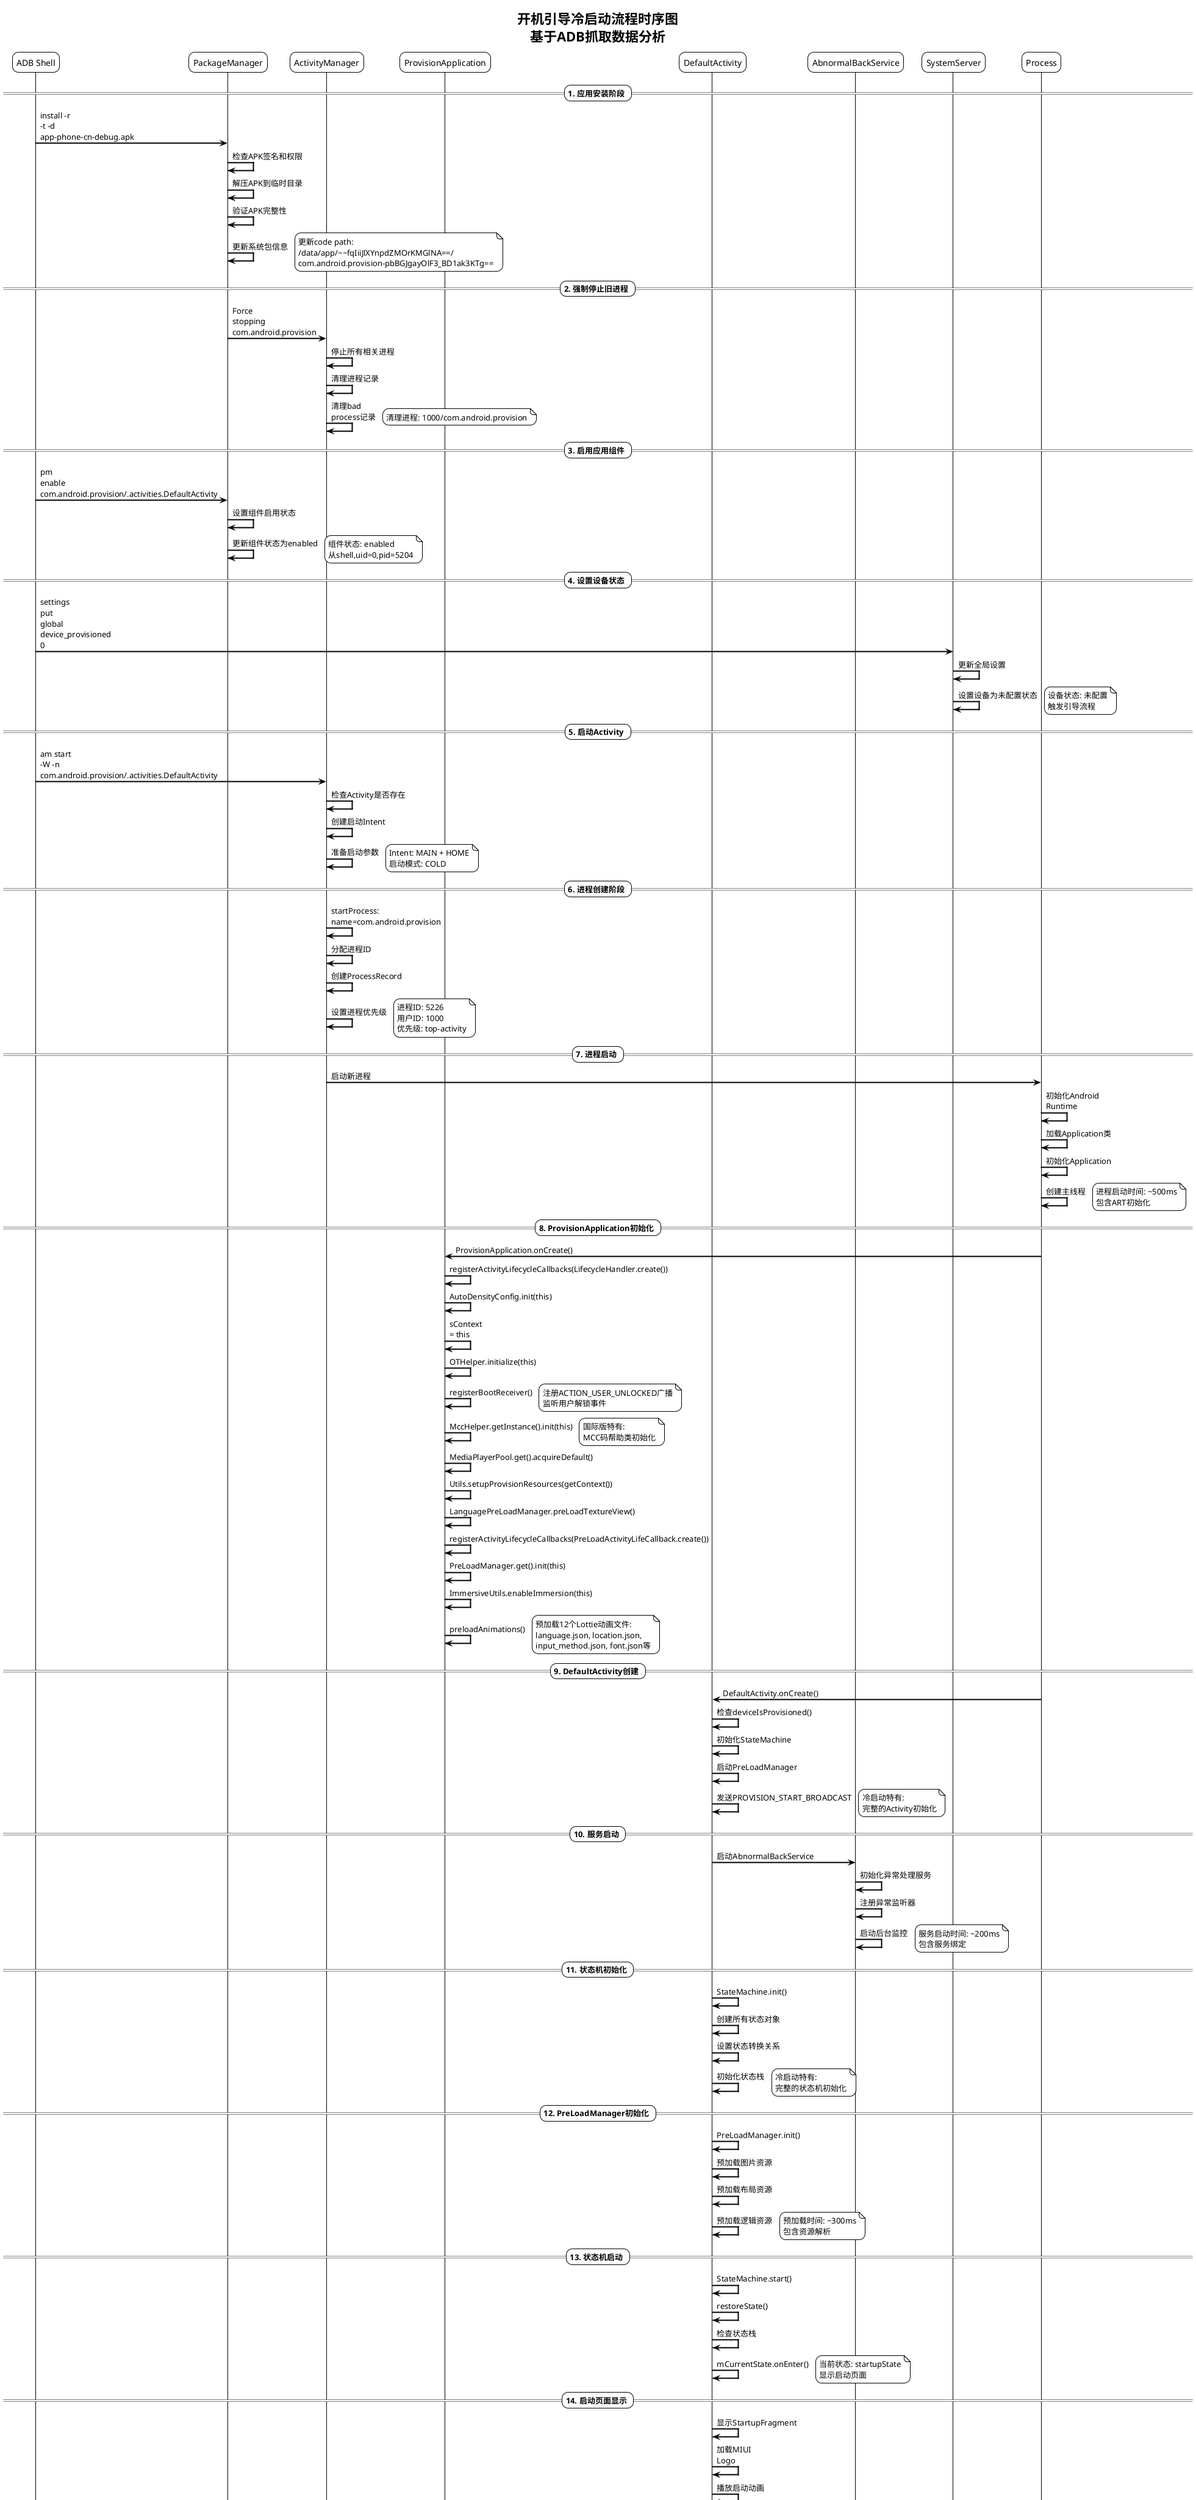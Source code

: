 @startuml 开机引导冷启动流程时序图

!theme plain
skinparam backgroundColor #FFFFFF
skinparam sequenceArrowThickness 2
skinparam roundcorner 20
skinparam maxmessagesize 60

title 开机引导冷启动流程时序图\n基于ADB抓取数据分析

participant "ADB Shell" as ADB
participant "PackageManager" as PM
participant "ActivityManager" as AM
participant "ProvisionApplication" as PA
participant "DefaultActivity" as DA
participant "AbnormalBackService" as ABS
participant "SystemServer" as SS
participant "Process" as PROC

== 1. 应用安装阶段 ==
ADB -> PM: install -r -t -d app-phone-cn-debug.apk
PM -> PM: 检查APK签名和权限
PM -> PM: 解压APK到临时目录
PM -> PM: 验证APK完整性
PM -> PM: 更新系统包信息
note right: 更新code path:\n/data/app/~~fqIiiJlXYnpdZMOrKMGlNA==/\ncom.android.provision-pbBGJgayOlF3_BD1ak3KTg==

== 2. 强制停止旧进程 ==
PM -> AM: Force stopping com.android.provision
AM -> AM: 停止所有相关进程
AM -> AM: 清理进程记录
AM -> AM: 清理bad process记录
note right: 清理进程: 1000/com.android.provision

== 3. 启用应用组件 ==
ADB -> PM: pm enable com.android.provision/.activities.DefaultActivity
PM -> PM: 设置组件启用状态
PM -> PM: 更新组件状态为enabled
note right: 组件状态: enabled\n从shell,uid=0,pid=5204

== 4. 设置设备状态 ==
ADB -> SS: settings put global device_provisioned 0
SS -> SS: 更新全局设置
SS -> SS: 设置设备为未配置状态
note right: 设备状态: 未配置\n触发引导流程

== 5. 启动Activity ==
ADB -> AM: am start -W -n com.android.provision/.activities.DefaultActivity
AM -> AM: 检查Activity是否存在
AM -> AM: 创建启动Intent
AM -> AM: 准备启动参数
note right: Intent: MAIN + HOME\n启动模式: COLD

== 6. 进程创建阶段 ==
AM -> AM: startProcess: name=com.android.provision
AM -> AM: 分配进程ID
AM -> AM: 创建ProcessRecord
AM -> AM: 设置进程优先级
note right: 进程ID: 5226\n用户ID: 1000\n优先级: top-activity

== 7. 进程启动 ==
AM -> PROC: 启动新进程
PROC -> PROC: 初始化Android Runtime
PROC -> PROC: 加载Application类
PROC -> PROC: 初始化Application
PROC -> PROC: 创建主线程
note right: 进程启动时间: ~500ms\n包含ART初始化

== 8. ProvisionApplication初始化 ==
PROC -> PA: ProvisionApplication.onCreate()
PA -> PA: registerActivityLifecycleCallbacks(LifecycleHandler.create())
PA -> PA: AutoDensityConfig.init(this)
PA -> PA: sContext = this
PA -> PA: OTHelper.initialize(this)
PA -> PA: registerBootReceiver()
note right: 注册ACTION_USER_UNLOCKED广播\n监听用户解锁事件
PA -> PA: MccHelper.getInstance().init(this)
note right: 国际版特有:\nMCC码帮助类初始化
PA -> PA: MediaPlayerPool.get().acquireDefault()
PA -> PA: Utils.setupProvisionResources(getContext())
PA -> PA: LanguagePreLoadManager.preLoadTextureView()
PA -> PA: registerActivityLifecycleCallbacks(PreLoadActivityLifeCallback.create())
PA -> PA: PreLoadManager.get().init(this)
PA -> PA: ImmersiveUtils.enableImmersion(this)
PA -> PA: preloadAnimations()
note right: 预加载12个Lottie动画文件:\nlanguage.json, location.json,\ninput_method.json, font.json等

== 9. DefaultActivity创建 ==
PROC -> DA: DefaultActivity.onCreate()
DA -> DA: 检查deviceIsProvisioned()
DA -> DA: 初始化StateMachine
DA -> DA: 启动PreLoadManager
DA -> DA: 发送PROVISION_START_BROADCAST
note right: 冷启动特有:\n完整的Activity初始化

== 10. 服务启动 ==
DA -> ABS: 启动AbnormalBackService
ABS -> ABS: 初始化异常处理服务
ABS -> ABS: 注册异常监听器
ABS -> ABS: 启动后台监控
note right: 服务启动时间: ~200ms\n包含服务绑定

== 11. 状态机初始化 ==
DA -> DA: StateMachine.init()
DA -> DA: 创建所有状态对象
DA -> DA: 设置状态转换关系
DA -> DA: 初始化状态栈
note right: 冷启动特有:\n完整的状态机初始化

== 12. PreLoadManager初始化 ==
DA -> DA: PreLoadManager.init()
DA -> DA: 预加载图片资源
DA -> DA: 预加载布局资源
DA -> DA: 预加载逻辑资源
note right: 预加载时间: ~300ms\n包含资源解析

== 13. 状态机启动 ==
DA -> DA: StateMachine.start()
DA -> DA: restoreState()
DA -> DA: 检查状态栈
DA -> DA: mCurrentState.onEnter()
note right: 当前状态: startupState\n显示启动页面

== 14. 启动页面显示 ==
DA -> DA: 显示StartupFragment
DA -> DA: 加载MIUI Logo
DA -> DA: 播放启动动画
DA -> DA: 显示品牌标识
note right: 页面显示时间: ~100ms\n包含动画播放

== 15. 系统服务绑定 ==
DA -> AM: 绑定各种系统服务
AM -> AM: 绑定PackageManager
AM -> AM: 绑定ActivityManager
AM -> AM: 绑定其他系统服务
note right: 服务绑定时间: ~200ms\n包含权限检查

== 16. 权限检查 ==
DA -> PM: 检查应用权限
PM -> PM: 验证权限状态
PM -> PM: 更新权限记录
PM -> PM: 返回权限结果
note right: 权限检查时间: ~50ms\n包含权限验证

== 17. 广播发送 ==
DA -> AM: 发送PROVISION_START_BROADCAST
AM -> AM: 分发广播
AM -> AM: 通知相关组件
AM -> AM: 更新系统状态
note right: 广播发送时间: ~30ms\n包含广播分发

== 18. 启动完成 ==
DA -> DA: 启动流程完成
DA -> DA: 设置启动状态
DA -> DA: 更新UI状态
DA -> DA: 准备用户交互
note right: 总启动时间: 834ms\nWaitTime: 835ms\nLaunchState: COLD

== 19. 性能对比 ==
note over DA: 冷启动 vs 热启动对比:\n冷启动: 834ms (COLD)\n热启动: 123ms (WARM)\n差异: 711ms (6.8倍)

== 20. 关键时间节点 ==
note over PROC: 关键时间节点:\n进程创建: ~500ms\nProvisionApplication初始化: ~200ms\nDefaultActivity创建: ~100ms\n服务启动: ~200ms\n状态机初始化: ~150ms\nPreLoadManager初始化: ~300ms\n页面显示: ~100ms\n总时间: 834ms

@enduml
